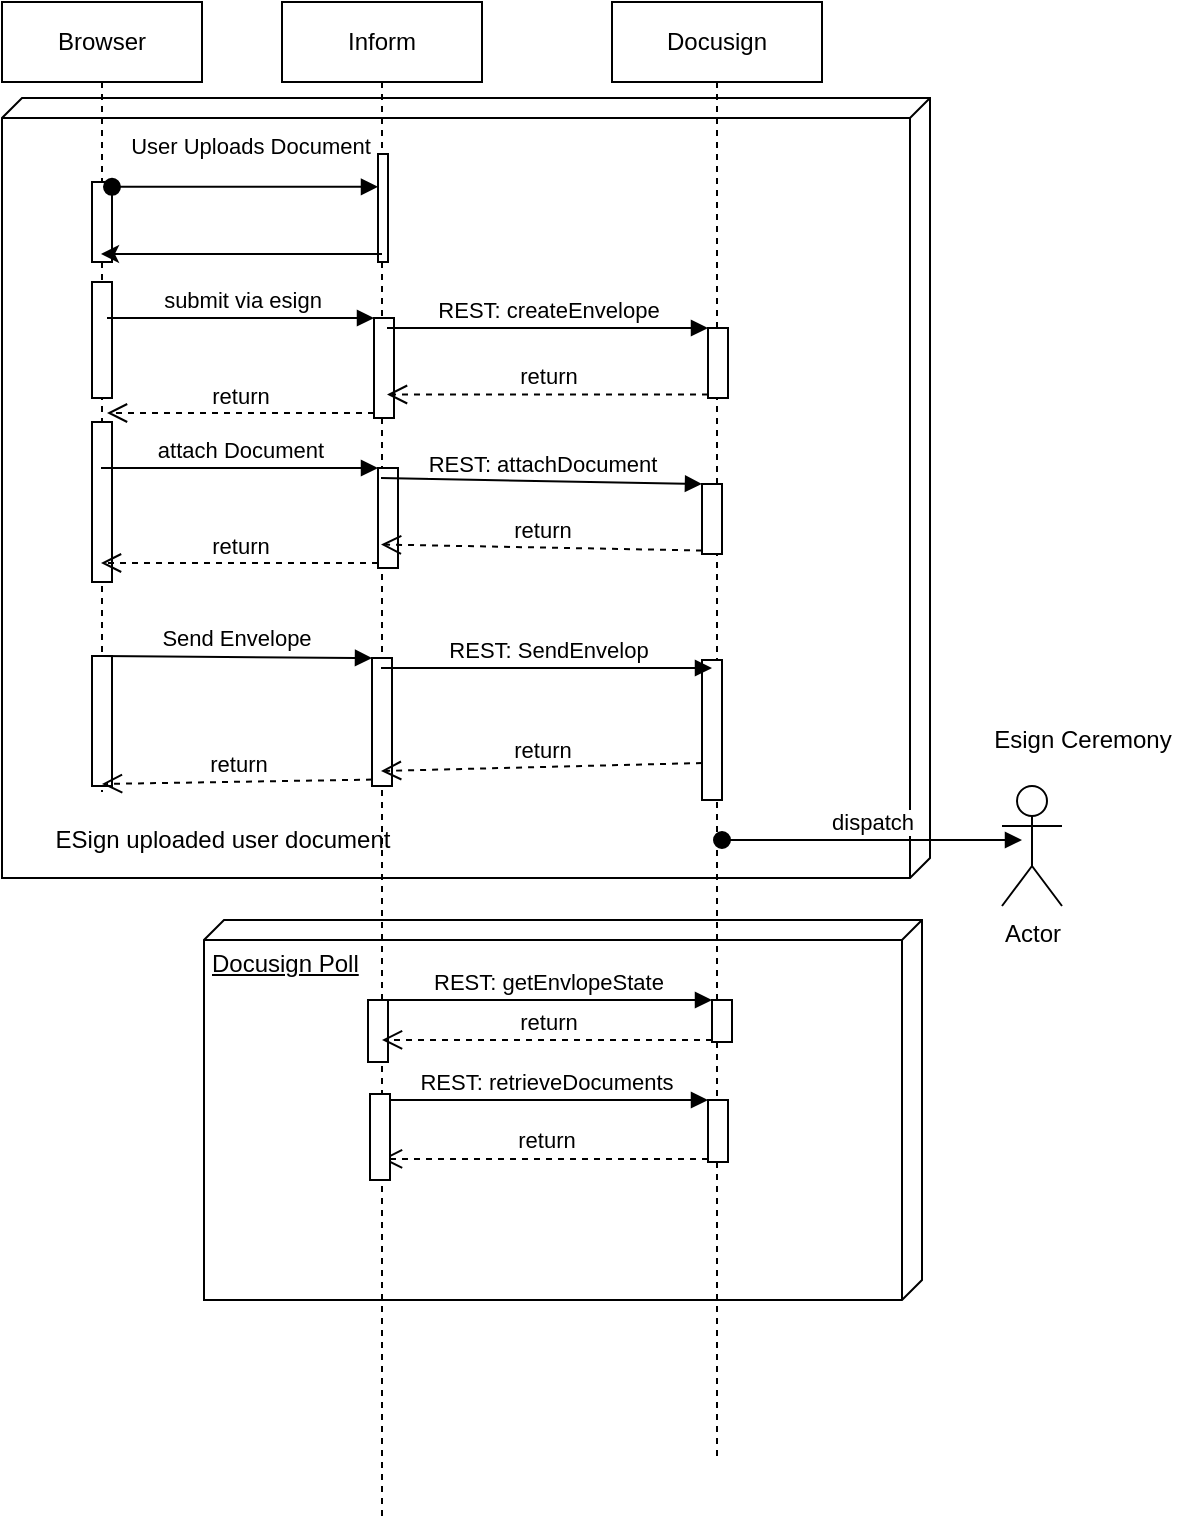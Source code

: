 <mxfile version="13.0.5" type="github"><diagram id="VjZmuH5R4QnwBYRe0RtB" name="Page-1"><mxGraphModel dx="1048" dy="590" grid="1" gridSize="10" guides="1" tooltips="1" connect="1" arrows="1" fold="1" page="1" pageScale="1" pageWidth="850" pageHeight="1100" math="0" shadow="0"><root><mxCell id="0"/><mxCell id="1" parent="0"/><mxCell id="ZCQE3jyRjgQ5pHx9KMXe-50" value="Docusign Poll" style="verticalAlign=top;align=left;spacingTop=8;spacingLeft=2;spacingRight=12;shape=cube;size=10;direction=south;fontStyle=4;html=1;" vertex="1" parent="1"><mxGeometry x="171" y="910" width="359" height="190" as="geometry"/></mxCell><mxCell id="ZCQE3jyRjgQ5pHx9KMXe-48" value="" style="verticalAlign=top;align=left;spacingTop=8;spacingLeft=2;spacingRight=12;shape=cube;size=10;direction=south;fontStyle=4;html=1;" vertex="1" parent="1"><mxGeometry x="70" y="499" width="464" height="390" as="geometry"/></mxCell><mxCell id="ZCQE3jyRjgQ5pHx9KMXe-1" value="Browser" style="shape=umlLifeline;perimeter=lifelinePerimeter;whiteSpace=wrap;html=1;container=1;collapsible=0;recursiveResize=0;outlineConnect=0;" vertex="1" parent="1"><mxGeometry x="70" y="451" width="100" height="395" as="geometry"/></mxCell><mxCell id="ZCQE3jyRjgQ5pHx9KMXe-5" value="" style="html=1;points=[];perimeter=orthogonalPerimeter;" vertex="1" parent="ZCQE3jyRjgQ5pHx9KMXe-1"><mxGeometry x="45" y="90" width="10" height="40" as="geometry"/></mxCell><mxCell id="ZCQE3jyRjgQ5pHx9KMXe-32" value="" style="html=1;points=[];perimeter=orthogonalPerimeter;" vertex="1" parent="ZCQE3jyRjgQ5pHx9KMXe-1"><mxGeometry x="45" y="210" width="10" height="80" as="geometry"/></mxCell><mxCell id="ZCQE3jyRjgQ5pHx9KMXe-33" value="" style="html=1;points=[];perimeter=orthogonalPerimeter;" vertex="1" parent="ZCQE3jyRjgQ5pHx9KMXe-1"><mxGeometry x="45" y="327" width="10" height="65" as="geometry"/></mxCell><mxCell id="ZCQE3jyRjgQ5pHx9KMXe-46" value="" style="html=1;points=[];perimeter=orthogonalPerimeter;" vertex="1" parent="ZCQE3jyRjgQ5pHx9KMXe-1"><mxGeometry x="45" y="140" width="10" height="58" as="geometry"/></mxCell><mxCell id="ZCQE3jyRjgQ5pHx9KMXe-2" value="Inform" style="shape=umlLifeline;perimeter=lifelinePerimeter;whiteSpace=wrap;html=1;container=1;collapsible=0;recursiveResize=0;outlineConnect=0;" vertex="1" parent="1"><mxGeometry x="210" y="451" width="100" height="759" as="geometry"/></mxCell><mxCell id="ZCQE3jyRjgQ5pHx9KMXe-6" value="" style="html=1;points=[];perimeter=orthogonalPerimeter;" vertex="1" parent="ZCQE3jyRjgQ5pHx9KMXe-2"><mxGeometry x="48" y="76" width="5" height="54" as="geometry"/></mxCell><mxCell id="ZCQE3jyRjgQ5pHx9KMXe-24" value="" style="html=1;points=[];perimeter=orthogonalPerimeter;" vertex="1" parent="ZCQE3jyRjgQ5pHx9KMXe-2"><mxGeometry x="48" y="233" width="10" height="50" as="geometry"/></mxCell><mxCell id="ZCQE3jyRjgQ5pHx9KMXe-29" value="" style="html=1;points=[];perimeter=orthogonalPerimeter;" vertex="1" parent="ZCQE3jyRjgQ5pHx9KMXe-2"><mxGeometry x="45" y="328" width="10" height="64" as="geometry"/></mxCell><mxCell id="ZCQE3jyRjgQ5pHx9KMXe-60" value="" style="html=1;points=[];perimeter=orthogonalPerimeter;" vertex="1" parent="ZCQE3jyRjgQ5pHx9KMXe-2"><mxGeometry x="43" y="499" width="10" height="31" as="geometry"/></mxCell><mxCell id="ZCQE3jyRjgQ5pHx9KMXe-3" value="Docusign" style="shape=umlLifeline;perimeter=lifelinePerimeter;whiteSpace=wrap;html=1;container=1;collapsible=0;recursiveResize=0;outlineConnect=0;" vertex="1" parent="1"><mxGeometry x="375" y="451" width="105" height="729" as="geometry"/></mxCell><mxCell id="ZCQE3jyRjgQ5pHx9KMXe-34" value="" style="html=1;points=[];perimeter=orthogonalPerimeter;" vertex="1" parent="ZCQE3jyRjgQ5pHx9KMXe-3"><mxGeometry x="45" y="241" width="10" height="35" as="geometry"/></mxCell><mxCell id="ZCQE3jyRjgQ5pHx9KMXe-37" value="" style="html=1;points=[];perimeter=orthogonalPerimeter;" vertex="1" parent="ZCQE3jyRjgQ5pHx9KMXe-3"><mxGeometry x="45" y="329" width="10" height="70" as="geometry"/></mxCell><mxCell id="ZCQE3jyRjgQ5pHx9KMXe-51" value="dispatch" style="html=1;verticalAlign=bottom;startArrow=oval;startFill=1;endArrow=block;startSize=8;" edge="1" parent="ZCQE3jyRjgQ5pHx9KMXe-3"><mxGeometry width="60" relative="1" as="geometry"><mxPoint x="55" y="419" as="sourcePoint"/><mxPoint x="205" y="419" as="targetPoint"/></mxGeometry></mxCell><mxCell id="ZCQE3jyRjgQ5pHx9KMXe-54" value="" style="html=1;points=[];perimeter=orthogonalPerimeter;" vertex="1" parent="ZCQE3jyRjgQ5pHx9KMXe-3"><mxGeometry x="50" y="499" width="10" height="21" as="geometry"/></mxCell><mxCell id="ZCQE3jyRjgQ5pHx9KMXe-57" value="" style="html=1;points=[];perimeter=orthogonalPerimeter;" vertex="1" parent="ZCQE3jyRjgQ5pHx9KMXe-3"><mxGeometry x="48" y="549" width="10" height="31" as="geometry"/></mxCell><mxCell id="ZCQE3jyRjgQ5pHx9KMXe-7" value="User Uploads Document" style="html=1;verticalAlign=bottom;startArrow=oval;endArrow=block;startSize=8;exitX=1;exitY=0.263;exitDx=0;exitDy=0;exitPerimeter=0;" edge="1" parent="1"><mxGeometry x="0.038" y="11" relative="1" as="geometry"><mxPoint x="125" y="543.41" as="sourcePoint"/><mxPoint x="258" y="543.41" as="targetPoint"/><mxPoint as="offset"/></mxGeometry></mxCell><mxCell id="ZCQE3jyRjgQ5pHx9KMXe-10" value="" style="endArrow=classic;html=1;" edge="1" parent="1"><mxGeometry width="50" height="50" relative="1" as="geometry"><mxPoint x="260" y="577" as="sourcePoint"/><mxPoint x="119.5" y="577" as="targetPoint"/></mxGeometry></mxCell><mxCell id="ZCQE3jyRjgQ5pHx9KMXe-25" value="attach Document" style="html=1;verticalAlign=bottom;endArrow=block;entryX=0;entryY=0;" edge="1" target="ZCQE3jyRjgQ5pHx9KMXe-24" parent="1"><mxGeometry relative="1" as="geometry"><mxPoint x="119.5" y="684" as="sourcePoint"/></mxGeometry></mxCell><mxCell id="ZCQE3jyRjgQ5pHx9KMXe-26" value="return" style="html=1;verticalAlign=bottom;endArrow=open;dashed=1;endSize=8;exitX=0;exitY=0.95;" edge="1" source="ZCQE3jyRjgQ5pHx9KMXe-24" parent="1"><mxGeometry relative="1" as="geometry"><mxPoint x="119.5" y="731.5" as="targetPoint"/></mxGeometry></mxCell><mxCell id="ZCQE3jyRjgQ5pHx9KMXe-30" value="Send Envelope" style="html=1;verticalAlign=bottom;endArrow=block;entryX=0;entryY=0;exitX=0.5;exitY=0;exitDx=0;exitDy=0;exitPerimeter=0;" edge="1" target="ZCQE3jyRjgQ5pHx9KMXe-29" parent="1" source="ZCQE3jyRjgQ5pHx9KMXe-33"><mxGeometry relative="1" as="geometry"><mxPoint x="119.5" y="774" as="sourcePoint"/></mxGeometry></mxCell><mxCell id="ZCQE3jyRjgQ5pHx9KMXe-31" value="return" style="html=1;verticalAlign=bottom;endArrow=open;dashed=1;endSize=8;exitX=0;exitY=0.95;" edge="1" source="ZCQE3jyRjgQ5pHx9KMXe-29" parent="1"><mxGeometry relative="1" as="geometry"><mxPoint x="120" y="842" as="targetPoint"/></mxGeometry></mxCell><mxCell id="ZCQE3jyRjgQ5pHx9KMXe-36" value="return" style="html=1;verticalAlign=bottom;endArrow=open;dashed=1;endSize=8;exitX=0;exitY=0.95;" edge="1" source="ZCQE3jyRjgQ5pHx9KMXe-34" parent="1"><mxGeometry relative="1" as="geometry"><mxPoint x="259.5" y="722.25" as="targetPoint"/></mxGeometry></mxCell><mxCell id="ZCQE3jyRjgQ5pHx9KMXe-35" value="REST: attachDocument" style="html=1;verticalAlign=bottom;endArrow=block;entryX=0;entryY=0;" edge="1" target="ZCQE3jyRjgQ5pHx9KMXe-34" parent="1"><mxGeometry relative="1" as="geometry"><mxPoint x="259.5" y="689" as="sourcePoint"/></mxGeometry></mxCell><mxCell id="ZCQE3jyRjgQ5pHx9KMXe-38" value="REST: SendEnvelop" style="html=1;verticalAlign=bottom;endArrow=block;" edge="1" parent="1"><mxGeometry relative="1" as="geometry"><mxPoint x="259.5" y="784" as="sourcePoint"/><mxPoint x="425" y="784" as="targetPoint"/></mxGeometry></mxCell><mxCell id="ZCQE3jyRjgQ5pHx9KMXe-39" value="return" style="html=1;verticalAlign=bottom;endArrow=open;dashed=1;endSize=8;exitX=0;exitY=0.95;" edge="1" parent="1"><mxGeometry relative="1" as="geometry"><mxPoint x="259.5" y="835.5" as="targetPoint"/><mxPoint x="420" y="831.5" as="sourcePoint"/></mxGeometry></mxCell><mxCell id="ZCQE3jyRjgQ5pHx9KMXe-40" value="" style="html=1;points=[];perimeter=orthogonalPerimeter;" vertex="1" parent="1"><mxGeometry x="256" y="609" width="10" height="50" as="geometry"/></mxCell><mxCell id="ZCQE3jyRjgQ5pHx9KMXe-41" value="" style="html=1;points=[];perimeter=orthogonalPerimeter;" vertex="1" parent="1"><mxGeometry x="423" y="614" width="10" height="35" as="geometry"/></mxCell><mxCell id="ZCQE3jyRjgQ5pHx9KMXe-42" value="submit via esign" style="html=1;verticalAlign=bottom;endArrow=block;entryX=0;entryY=0;" edge="1" parent="1" target="ZCQE3jyRjgQ5pHx9KMXe-40"><mxGeometry relative="1" as="geometry"><mxPoint x="122.5" y="609" as="sourcePoint"/></mxGeometry></mxCell><mxCell id="ZCQE3jyRjgQ5pHx9KMXe-43" value="return" style="html=1;verticalAlign=bottom;endArrow=open;dashed=1;endSize=8;exitX=0;exitY=0.95;" edge="1" parent="1" source="ZCQE3jyRjgQ5pHx9KMXe-40"><mxGeometry relative="1" as="geometry"><mxPoint x="122.5" y="656.5" as="targetPoint"/></mxGeometry></mxCell><mxCell id="ZCQE3jyRjgQ5pHx9KMXe-44" value="return" style="html=1;verticalAlign=bottom;endArrow=open;dashed=1;endSize=8;exitX=0;exitY=0.95;" edge="1" parent="1" source="ZCQE3jyRjgQ5pHx9KMXe-41"><mxGeometry relative="1" as="geometry"><mxPoint x="262.5" y="647.25" as="targetPoint"/></mxGeometry></mxCell><mxCell id="ZCQE3jyRjgQ5pHx9KMXe-45" value="REST: createEnvelope" style="html=1;verticalAlign=bottom;endArrow=block;entryX=0;entryY=0;" edge="1" parent="1" target="ZCQE3jyRjgQ5pHx9KMXe-41"><mxGeometry relative="1" as="geometry"><mxPoint x="262.5" y="614" as="sourcePoint"/></mxGeometry></mxCell><mxCell id="ZCQE3jyRjgQ5pHx9KMXe-49" value="ESign uploaded user document" style="text;html=1;resizable=0;autosize=1;align=center;verticalAlign=middle;points=[];fillColor=none;strokeColor=none;rounded=0;" vertex="1" parent="1"><mxGeometry x="90" y="860" width="180" height="20" as="geometry"/></mxCell><mxCell id="ZCQE3jyRjgQ5pHx9KMXe-52" value="Actor" style="shape=umlActor;verticalLabelPosition=bottom;labelBackgroundColor=#ffffff;verticalAlign=top;html=1;outlineConnect=0;" vertex="1" parent="1"><mxGeometry x="570" y="843" width="30" height="60" as="geometry"/></mxCell><mxCell id="ZCQE3jyRjgQ5pHx9KMXe-53" value="Esign Ceremony" style="text;html=1;resizable=0;autosize=1;align=center;verticalAlign=middle;points=[];fillColor=none;strokeColor=none;rounded=0;" vertex="1" parent="1"><mxGeometry x="560" y="810" width="100" height="20" as="geometry"/></mxCell><mxCell id="ZCQE3jyRjgQ5pHx9KMXe-55" value="REST: getEnvlopeState" style="html=1;verticalAlign=bottom;endArrow=block;entryX=0;entryY=0;" edge="1" target="ZCQE3jyRjgQ5pHx9KMXe-54" parent="1" source="ZCQE3jyRjgQ5pHx9KMXe-2"><mxGeometry relative="1" as="geometry"><mxPoint x="355" y="950" as="sourcePoint"/></mxGeometry></mxCell><mxCell id="ZCQE3jyRjgQ5pHx9KMXe-56" value="return" style="html=1;verticalAlign=bottom;endArrow=open;dashed=1;endSize=8;exitX=0;exitY=0.95;" edge="1" source="ZCQE3jyRjgQ5pHx9KMXe-54" parent="1" target="ZCQE3jyRjgQ5pHx9KMXe-2"><mxGeometry relative="1" as="geometry"><mxPoint x="355" y="1026" as="targetPoint"/></mxGeometry></mxCell><mxCell id="ZCQE3jyRjgQ5pHx9KMXe-58" value="REST: retrieveDocuments" style="html=1;verticalAlign=bottom;endArrow=block;entryX=0;entryY=0;" edge="1" target="ZCQE3jyRjgQ5pHx9KMXe-57" parent="1" source="ZCQE3jyRjgQ5pHx9KMXe-2"><mxGeometry relative="1" as="geometry"><mxPoint x="353" y="1000" as="sourcePoint"/></mxGeometry></mxCell><mxCell id="ZCQE3jyRjgQ5pHx9KMXe-59" value="return" style="html=1;verticalAlign=bottom;endArrow=open;dashed=1;endSize=8;exitX=0;exitY=0.95;" edge="1" source="ZCQE3jyRjgQ5pHx9KMXe-57" parent="1" target="ZCQE3jyRjgQ5pHx9KMXe-2"><mxGeometry relative="1" as="geometry"><mxPoint x="353" y="1076" as="targetPoint"/></mxGeometry></mxCell><mxCell id="ZCQE3jyRjgQ5pHx9KMXe-61" value="" style="html=1;points=[];perimeter=orthogonalPerimeter;" vertex="1" parent="1"><mxGeometry x="254" y="997" width="10" height="43" as="geometry"/></mxCell></root></mxGraphModel></diagram></mxfile>